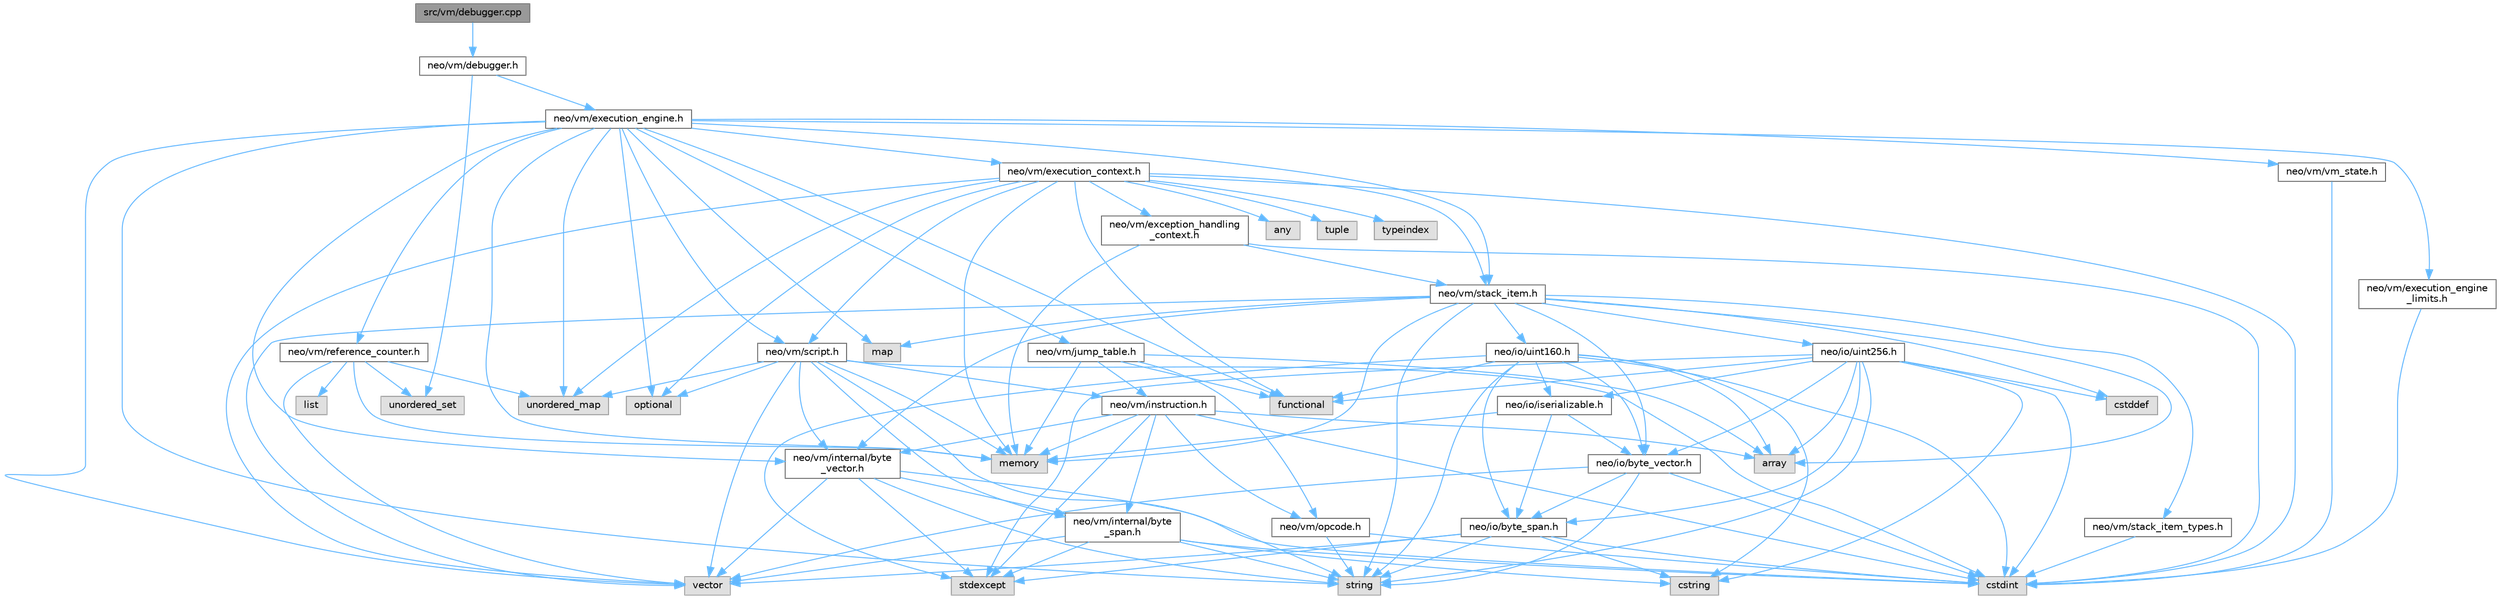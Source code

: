 digraph "src/vm/debugger.cpp"
{
 // LATEX_PDF_SIZE
  bgcolor="transparent";
  edge [fontname=Helvetica,fontsize=10,labelfontname=Helvetica,labelfontsize=10];
  node [fontname=Helvetica,fontsize=10,shape=box,height=0.2,width=0.4];
  Node1 [id="Node000001",label="src/vm/debugger.cpp",height=0.2,width=0.4,color="gray40", fillcolor="grey60", style="filled", fontcolor="black",tooltip=" "];
  Node1 -> Node2 [id="edge1_Node000001_Node000002",color="steelblue1",style="solid",tooltip=" "];
  Node2 [id="Node000002",label="neo/vm/debugger.h",height=0.2,width=0.4,color="grey40", fillcolor="white", style="filled",URL="$debugger_8h.html",tooltip=" "];
  Node2 -> Node3 [id="edge2_Node000002_Node000003",color="steelblue1",style="solid",tooltip=" "];
  Node3 [id="Node000003",label="neo/vm/execution_engine.h",height=0.2,width=0.4,color="grey40", fillcolor="white", style="filled",URL="$execution__engine_8h.html",tooltip=" "];
  Node3 -> Node4 [id="edge3_Node000003_Node000004",color="steelblue1",style="solid",tooltip=" "];
  Node4 [id="Node000004",label="neo/vm/execution_context.h",height=0.2,width=0.4,color="grey40", fillcolor="white", style="filled",URL="$execution__context_8h.html",tooltip=" "];
  Node4 -> Node5 [id="edge4_Node000004_Node000005",color="steelblue1",style="solid",tooltip=" "];
  Node5 [id="Node000005",label="neo/vm/exception_handling\l_context.h",height=0.2,width=0.4,color="grey40", fillcolor="white", style="filled",URL="$exception__handling__context_8h.html",tooltip=" "];
  Node5 -> Node6 [id="edge5_Node000005_Node000006",color="steelblue1",style="solid",tooltip=" "];
  Node6 [id="Node000006",label="neo/vm/stack_item.h",height=0.2,width=0.4,color="grey40", fillcolor="white", style="filled",URL="$stack__item_8h.html",tooltip=" "];
  Node6 -> Node7 [id="edge6_Node000006_Node000007",color="steelblue1",style="solid",tooltip=" "];
  Node7 [id="Node000007",label="neo/io/byte_vector.h",height=0.2,width=0.4,color="grey40", fillcolor="white", style="filled",URL="$io_2byte__vector_8h.html",tooltip=" "];
  Node7 -> Node8 [id="edge7_Node000007_Node000008",color="steelblue1",style="solid",tooltip=" "];
  Node8 [id="Node000008",label="neo/io/byte_span.h",height=0.2,width=0.4,color="grey40", fillcolor="white", style="filled",URL="$io_2byte__span_8h.html",tooltip=" "];
  Node8 -> Node9 [id="edge8_Node000008_Node000009",color="steelblue1",style="solid",tooltip=" "];
  Node9 [id="Node000009",label="cstdint",height=0.2,width=0.4,color="grey60", fillcolor="#E0E0E0", style="filled",tooltip=" "];
  Node8 -> Node10 [id="edge9_Node000008_Node000010",color="steelblue1",style="solid",tooltip=" "];
  Node10 [id="Node000010",label="cstring",height=0.2,width=0.4,color="grey60", fillcolor="#E0E0E0", style="filled",tooltip=" "];
  Node8 -> Node11 [id="edge10_Node000008_Node000011",color="steelblue1",style="solid",tooltip=" "];
  Node11 [id="Node000011",label="stdexcept",height=0.2,width=0.4,color="grey60", fillcolor="#E0E0E0", style="filled",tooltip=" "];
  Node8 -> Node12 [id="edge11_Node000008_Node000012",color="steelblue1",style="solid",tooltip=" "];
  Node12 [id="Node000012",label="string",height=0.2,width=0.4,color="grey60", fillcolor="#E0E0E0", style="filled",tooltip=" "];
  Node8 -> Node13 [id="edge12_Node000008_Node000013",color="steelblue1",style="solid",tooltip=" "];
  Node13 [id="Node000013",label="vector",height=0.2,width=0.4,color="grey60", fillcolor="#E0E0E0", style="filled",tooltip=" "];
  Node7 -> Node9 [id="edge13_Node000007_Node000009",color="steelblue1",style="solid",tooltip=" "];
  Node7 -> Node12 [id="edge14_Node000007_Node000012",color="steelblue1",style="solid",tooltip=" "];
  Node7 -> Node13 [id="edge15_Node000007_Node000013",color="steelblue1",style="solid",tooltip=" "];
  Node6 -> Node14 [id="edge16_Node000006_Node000014",color="steelblue1",style="solid",tooltip=" "];
  Node14 [id="Node000014",label="neo/io/uint160.h",height=0.2,width=0.4,color="grey40", fillcolor="white", style="filled",URL="$uint160_8h.html",tooltip=" "];
  Node14 -> Node8 [id="edge17_Node000014_Node000008",color="steelblue1",style="solid",tooltip=" "];
  Node14 -> Node7 [id="edge18_Node000014_Node000007",color="steelblue1",style="solid",tooltip=" "];
  Node14 -> Node15 [id="edge19_Node000014_Node000015",color="steelblue1",style="solid",tooltip=" "];
  Node15 [id="Node000015",label="neo/io/iserializable.h",height=0.2,width=0.4,color="grey40", fillcolor="white", style="filled",URL="$iserializable_8h.html",tooltip=" "];
  Node15 -> Node8 [id="edge20_Node000015_Node000008",color="steelblue1",style="solid",tooltip=" "];
  Node15 -> Node7 [id="edge21_Node000015_Node000007",color="steelblue1",style="solid",tooltip=" "];
  Node15 -> Node16 [id="edge22_Node000015_Node000016",color="steelblue1",style="solid",tooltip=" "];
  Node16 [id="Node000016",label="memory",height=0.2,width=0.4,color="grey60", fillcolor="#E0E0E0", style="filled",tooltip=" "];
  Node14 -> Node17 [id="edge23_Node000014_Node000017",color="steelblue1",style="solid",tooltip=" "];
  Node17 [id="Node000017",label="array",height=0.2,width=0.4,color="grey60", fillcolor="#E0E0E0", style="filled",tooltip=" "];
  Node14 -> Node9 [id="edge24_Node000014_Node000009",color="steelblue1",style="solid",tooltip=" "];
  Node14 -> Node10 [id="edge25_Node000014_Node000010",color="steelblue1",style="solid",tooltip=" "];
  Node14 -> Node18 [id="edge26_Node000014_Node000018",color="steelblue1",style="solid",tooltip=" "];
  Node18 [id="Node000018",label="functional",height=0.2,width=0.4,color="grey60", fillcolor="#E0E0E0", style="filled",tooltip=" "];
  Node14 -> Node11 [id="edge27_Node000014_Node000011",color="steelblue1",style="solid",tooltip=" "];
  Node14 -> Node12 [id="edge28_Node000014_Node000012",color="steelblue1",style="solid",tooltip=" "];
  Node6 -> Node19 [id="edge29_Node000006_Node000019",color="steelblue1",style="solid",tooltip=" "];
  Node19 [id="Node000019",label="neo/io/uint256.h",height=0.2,width=0.4,color="grey40", fillcolor="white", style="filled",URL="$uint256_8h.html",tooltip=" "];
  Node19 -> Node8 [id="edge30_Node000019_Node000008",color="steelblue1",style="solid",tooltip=" "];
  Node19 -> Node7 [id="edge31_Node000019_Node000007",color="steelblue1",style="solid",tooltip=" "];
  Node19 -> Node15 [id="edge32_Node000019_Node000015",color="steelblue1",style="solid",tooltip=" "];
  Node19 -> Node17 [id="edge33_Node000019_Node000017",color="steelblue1",style="solid",tooltip=" "];
  Node19 -> Node20 [id="edge34_Node000019_Node000020",color="steelblue1",style="solid",tooltip=" "];
  Node20 [id="Node000020",label="cstddef",height=0.2,width=0.4,color="grey60", fillcolor="#E0E0E0", style="filled",tooltip=" "];
  Node19 -> Node9 [id="edge35_Node000019_Node000009",color="steelblue1",style="solid",tooltip=" "];
  Node19 -> Node10 [id="edge36_Node000019_Node000010",color="steelblue1",style="solid",tooltip=" "];
  Node19 -> Node18 [id="edge37_Node000019_Node000018",color="steelblue1",style="solid",tooltip=" "];
  Node19 -> Node11 [id="edge38_Node000019_Node000011",color="steelblue1",style="solid",tooltip=" "];
  Node19 -> Node12 [id="edge39_Node000019_Node000012",color="steelblue1",style="solid",tooltip=" "];
  Node6 -> Node21 [id="edge40_Node000006_Node000021",color="steelblue1",style="solid",tooltip=" "];
  Node21 [id="Node000021",label="neo/vm/internal/byte\l_vector.h",height=0.2,width=0.4,color="grey40", fillcolor="white", style="filled",URL="$vm_2internal_2byte__vector_8h.html",tooltip=" "];
  Node21 -> Node22 [id="edge41_Node000021_Node000022",color="steelblue1",style="solid",tooltip=" "];
  Node22 [id="Node000022",label="neo/vm/internal/byte\l_span.h",height=0.2,width=0.4,color="grey40", fillcolor="white", style="filled",URL="$vm_2internal_2byte__span_8h.html",tooltip=" "];
  Node22 -> Node9 [id="edge42_Node000022_Node000009",color="steelblue1",style="solid",tooltip=" "];
  Node22 -> Node10 [id="edge43_Node000022_Node000010",color="steelblue1",style="solid",tooltip=" "];
  Node22 -> Node11 [id="edge44_Node000022_Node000011",color="steelblue1",style="solid",tooltip=" "];
  Node22 -> Node12 [id="edge45_Node000022_Node000012",color="steelblue1",style="solid",tooltip=" "];
  Node22 -> Node13 [id="edge46_Node000022_Node000013",color="steelblue1",style="solid",tooltip=" "];
  Node21 -> Node9 [id="edge47_Node000021_Node000009",color="steelblue1",style="solid",tooltip=" "];
  Node21 -> Node11 [id="edge48_Node000021_Node000011",color="steelblue1",style="solid",tooltip=" "];
  Node21 -> Node12 [id="edge49_Node000021_Node000012",color="steelblue1",style="solid",tooltip=" "];
  Node21 -> Node13 [id="edge50_Node000021_Node000013",color="steelblue1",style="solid",tooltip=" "];
  Node6 -> Node23 [id="edge51_Node000006_Node000023",color="steelblue1",style="solid",tooltip=" "];
  Node23 [id="Node000023",label="neo/vm/stack_item_types.h",height=0.2,width=0.4,color="grey40", fillcolor="white", style="filled",URL="$stack__item__types_8h.html",tooltip=" "];
  Node23 -> Node9 [id="edge52_Node000023_Node000009",color="steelblue1",style="solid",tooltip=" "];
  Node6 -> Node17 [id="edge53_Node000006_Node000017",color="steelblue1",style="solid",tooltip=" "];
  Node6 -> Node20 [id="edge54_Node000006_Node000020",color="steelblue1",style="solid",tooltip=" "];
  Node6 -> Node24 [id="edge55_Node000006_Node000024",color="steelblue1",style="solid",tooltip=" "];
  Node24 [id="Node000024",label="map",height=0.2,width=0.4,color="grey60", fillcolor="#E0E0E0", style="filled",tooltip=" "];
  Node6 -> Node16 [id="edge56_Node000006_Node000016",color="steelblue1",style="solid",tooltip=" "];
  Node6 -> Node12 [id="edge57_Node000006_Node000012",color="steelblue1",style="solid",tooltip=" "];
  Node6 -> Node13 [id="edge58_Node000006_Node000013",color="steelblue1",style="solid",tooltip=" "];
  Node5 -> Node9 [id="edge59_Node000005_Node000009",color="steelblue1",style="solid",tooltip=" "];
  Node5 -> Node16 [id="edge60_Node000005_Node000016",color="steelblue1",style="solid",tooltip=" "];
  Node4 -> Node25 [id="edge61_Node000004_Node000025",color="steelblue1",style="solid",tooltip=" "];
  Node25 [id="Node000025",label="neo/vm/script.h",height=0.2,width=0.4,color="grey40", fillcolor="white", style="filled",URL="$script_8h.html",tooltip=" "];
  Node25 -> Node26 [id="edge62_Node000025_Node000026",color="steelblue1",style="solid",tooltip=" "];
  Node26 [id="Node000026",label="neo/vm/instruction.h",height=0.2,width=0.4,color="grey40", fillcolor="white", style="filled",URL="$instruction_8h.html",tooltip=" "];
  Node26 -> Node22 [id="edge63_Node000026_Node000022",color="steelblue1",style="solid",tooltip=" "];
  Node26 -> Node21 [id="edge64_Node000026_Node000021",color="steelblue1",style="solid",tooltip=" "];
  Node26 -> Node27 [id="edge65_Node000026_Node000027",color="steelblue1",style="solid",tooltip=" "];
  Node27 [id="Node000027",label="neo/vm/opcode.h",height=0.2,width=0.4,color="grey40", fillcolor="white", style="filled",URL="$opcode_8h.html",tooltip=" "];
  Node27 -> Node9 [id="edge66_Node000027_Node000009",color="steelblue1",style="solid",tooltip=" "];
  Node27 -> Node12 [id="edge67_Node000027_Node000012",color="steelblue1",style="solid",tooltip=" "];
  Node26 -> Node17 [id="edge68_Node000026_Node000017",color="steelblue1",style="solid",tooltip=" "];
  Node26 -> Node9 [id="edge69_Node000026_Node000009",color="steelblue1",style="solid",tooltip=" "];
  Node26 -> Node16 [id="edge70_Node000026_Node000016",color="steelblue1",style="solid",tooltip=" "];
  Node26 -> Node11 [id="edge71_Node000026_Node000011",color="steelblue1",style="solid",tooltip=" "];
  Node25 -> Node22 [id="edge72_Node000025_Node000022",color="steelblue1",style="solid",tooltip=" "];
  Node25 -> Node21 [id="edge73_Node000025_Node000021",color="steelblue1",style="solid",tooltip=" "];
  Node25 -> Node9 [id="edge74_Node000025_Node000009",color="steelblue1",style="solid",tooltip=" "];
  Node25 -> Node16 [id="edge75_Node000025_Node000016",color="steelblue1",style="solid",tooltip=" "];
  Node25 -> Node28 [id="edge76_Node000025_Node000028",color="steelblue1",style="solid",tooltip=" "];
  Node28 [id="Node000028",label="optional",height=0.2,width=0.4,color="grey60", fillcolor="#E0E0E0", style="filled",tooltip=" "];
  Node25 -> Node12 [id="edge77_Node000025_Node000012",color="steelblue1",style="solid",tooltip=" "];
  Node25 -> Node29 [id="edge78_Node000025_Node000029",color="steelblue1",style="solid",tooltip=" "];
  Node29 [id="Node000029",label="unordered_map",height=0.2,width=0.4,color="grey60", fillcolor="#E0E0E0", style="filled",tooltip=" "];
  Node25 -> Node13 [id="edge79_Node000025_Node000013",color="steelblue1",style="solid",tooltip=" "];
  Node4 -> Node6 [id="edge80_Node000004_Node000006",color="steelblue1",style="solid",tooltip=" "];
  Node4 -> Node30 [id="edge81_Node000004_Node000030",color="steelblue1",style="solid",tooltip=" "];
  Node30 [id="Node000030",label="any",height=0.2,width=0.4,color="grey60", fillcolor="#E0E0E0", style="filled",tooltip=" "];
  Node4 -> Node9 [id="edge82_Node000004_Node000009",color="steelblue1",style="solid",tooltip=" "];
  Node4 -> Node18 [id="edge83_Node000004_Node000018",color="steelblue1",style="solid",tooltip=" "];
  Node4 -> Node16 [id="edge84_Node000004_Node000016",color="steelblue1",style="solid",tooltip=" "];
  Node4 -> Node28 [id="edge85_Node000004_Node000028",color="steelblue1",style="solid",tooltip=" "];
  Node4 -> Node31 [id="edge86_Node000004_Node000031",color="steelblue1",style="solid",tooltip=" "];
  Node31 [id="Node000031",label="tuple",height=0.2,width=0.4,color="grey60", fillcolor="#E0E0E0", style="filled",tooltip=" "];
  Node4 -> Node32 [id="edge87_Node000004_Node000032",color="steelblue1",style="solid",tooltip=" "];
  Node32 [id="Node000032",label="typeindex",height=0.2,width=0.4,color="grey60", fillcolor="#E0E0E0", style="filled",tooltip=" "];
  Node4 -> Node29 [id="edge88_Node000004_Node000029",color="steelblue1",style="solid",tooltip=" "];
  Node4 -> Node13 [id="edge89_Node000004_Node000013",color="steelblue1",style="solid",tooltip=" "];
  Node3 -> Node33 [id="edge90_Node000003_Node000033",color="steelblue1",style="solid",tooltip=" "];
  Node33 [id="Node000033",label="neo/vm/execution_engine\l_limits.h",height=0.2,width=0.4,color="grey40", fillcolor="white", style="filled",URL="$execution__engine__limits_8h.html",tooltip=" "];
  Node33 -> Node9 [id="edge91_Node000033_Node000009",color="steelblue1",style="solid",tooltip=" "];
  Node3 -> Node21 [id="edge92_Node000003_Node000021",color="steelblue1",style="solid",tooltip=" "];
  Node3 -> Node34 [id="edge93_Node000003_Node000034",color="steelblue1",style="solid",tooltip=" "];
  Node34 [id="Node000034",label="neo/vm/jump_table.h",height=0.2,width=0.4,color="grey40", fillcolor="white", style="filled",URL="$jump__table_8h.html",tooltip=" "];
  Node34 -> Node26 [id="edge94_Node000034_Node000026",color="steelblue1",style="solid",tooltip=" "];
  Node34 -> Node27 [id="edge95_Node000034_Node000027",color="steelblue1",style="solid",tooltip=" "];
  Node34 -> Node17 [id="edge96_Node000034_Node000017",color="steelblue1",style="solid",tooltip=" "];
  Node34 -> Node18 [id="edge97_Node000034_Node000018",color="steelblue1",style="solid",tooltip=" "];
  Node34 -> Node16 [id="edge98_Node000034_Node000016",color="steelblue1",style="solid",tooltip=" "];
  Node3 -> Node35 [id="edge99_Node000003_Node000035",color="steelblue1",style="solid",tooltip=" "];
  Node35 [id="Node000035",label="neo/vm/reference_counter.h",height=0.2,width=0.4,color="grey40", fillcolor="white", style="filled",URL="$reference__counter_8h.html",tooltip=" "];
  Node35 -> Node36 [id="edge100_Node000035_Node000036",color="steelblue1",style="solid",tooltip=" "];
  Node36 [id="Node000036",label="list",height=0.2,width=0.4,color="grey60", fillcolor="#E0E0E0", style="filled",tooltip=" "];
  Node35 -> Node16 [id="edge101_Node000035_Node000016",color="steelblue1",style="solid",tooltip=" "];
  Node35 -> Node29 [id="edge102_Node000035_Node000029",color="steelblue1",style="solid",tooltip=" "];
  Node35 -> Node37 [id="edge103_Node000035_Node000037",color="steelblue1",style="solid",tooltip=" "];
  Node37 [id="Node000037",label="unordered_set",height=0.2,width=0.4,color="grey60", fillcolor="#E0E0E0", style="filled",tooltip=" "];
  Node35 -> Node13 [id="edge104_Node000035_Node000013",color="steelblue1",style="solid",tooltip=" "];
  Node3 -> Node25 [id="edge105_Node000003_Node000025",color="steelblue1",style="solid",tooltip=" "];
  Node3 -> Node6 [id="edge106_Node000003_Node000006",color="steelblue1",style="solid",tooltip=" "];
  Node3 -> Node38 [id="edge107_Node000003_Node000038",color="steelblue1",style="solid",tooltip=" "];
  Node38 [id="Node000038",label="neo/vm/vm_state.h",height=0.2,width=0.4,color="grey40", fillcolor="white", style="filled",URL="$vm__state_8h.html",tooltip=" "];
  Node38 -> Node9 [id="edge108_Node000038_Node000009",color="steelblue1",style="solid",tooltip=" "];
  Node3 -> Node18 [id="edge109_Node000003_Node000018",color="steelblue1",style="solid",tooltip=" "];
  Node3 -> Node24 [id="edge110_Node000003_Node000024",color="steelblue1",style="solid",tooltip=" "];
  Node3 -> Node16 [id="edge111_Node000003_Node000016",color="steelblue1",style="solid",tooltip=" "];
  Node3 -> Node28 [id="edge112_Node000003_Node000028",color="steelblue1",style="solid",tooltip=" "];
  Node3 -> Node12 [id="edge113_Node000003_Node000012",color="steelblue1",style="solid",tooltip=" "];
  Node3 -> Node29 [id="edge114_Node000003_Node000029",color="steelblue1",style="solid",tooltip=" "];
  Node3 -> Node13 [id="edge115_Node000003_Node000013",color="steelblue1",style="solid",tooltip=" "];
  Node2 -> Node37 [id="edge116_Node000002_Node000037",color="steelblue1",style="solid",tooltip=" "];
}
